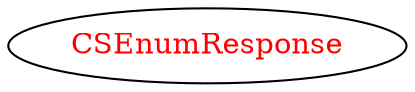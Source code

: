 digraph dependencyGraph {
 concentrate=true;
 ranksep="2.0";
 rankdir="LR"; 
 splines="ortho";
"CSEnumResponse" [fontcolor="red"];
}